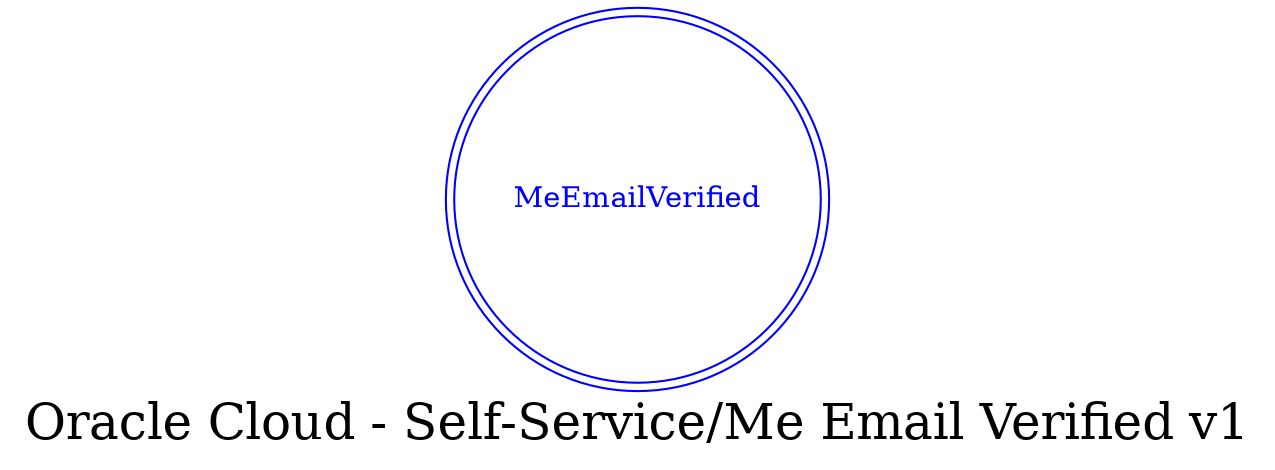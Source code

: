 digraph LexiconGraph {
graph[label="Oracle Cloud - Self-Service/Me Email Verified v1", fontsize=24]
splines=true
"MeEmailVerified" [color=blue, fontcolor=blue, shape=doublecircle]
}
